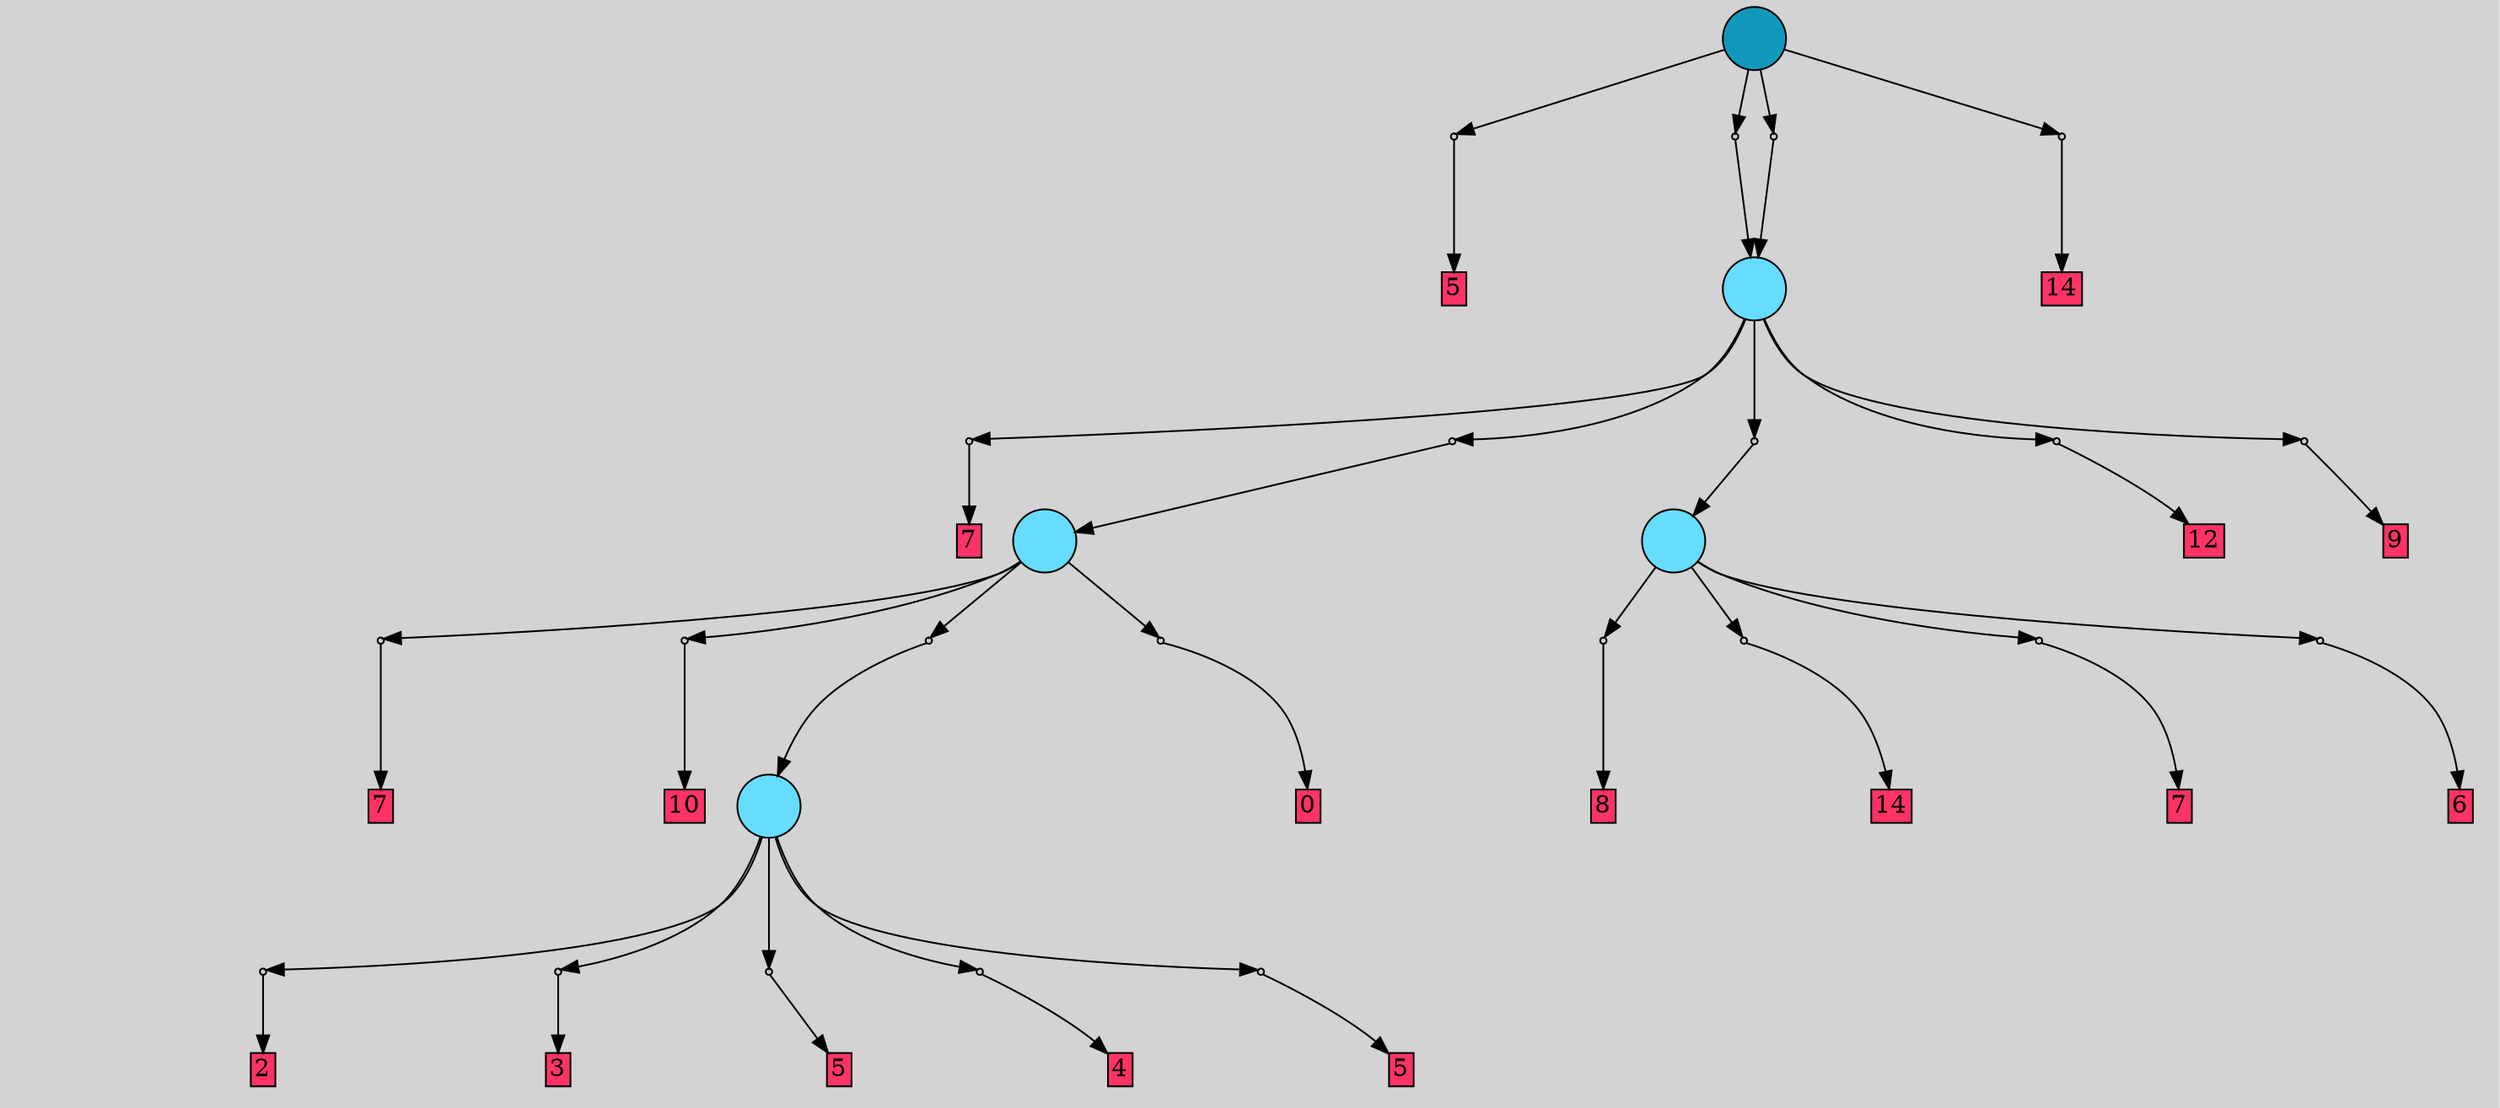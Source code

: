 // File exported with GEGELATI v1.3.1
// On the 2024-04-08 17:45:25
// With the File::TPGGraphDotExporter
digraph{
	graph[pad = "0.212, 0.055" bgcolor = lightgray]
	node[shape=circle style = filled label = ""]
		T794 [fillcolor="#66ddff"]
		T795 [fillcolor="#66ddff"]
		T796 [fillcolor="#66ddff"]
		T804 [fillcolor="#66ddff"]
		T1315 [fillcolor="#1199bb"]
		P26606 [fillcolor="#cccccc" shape=point] //5|
		I26606 [shape=box style=invis label="10|0&2|0#1|0&#92;n"]
		P26606 -> I26606[style=invis]
		A18429 [fillcolor="#ff3366" shape=box margin=0.03 width=0 height=0 label="8"]
		T795 -> P26606 -> A18429
		P26607 [fillcolor="#cccccc" shape=point] //-10|
		I26607 [shape=box style=invis label="3|6&0|0#0|4&#92;n6|5&0|6#0|3&#92;n0|7&2|0#0|3&#92;n0|4&0|7#2|7&#92;n5|1&0|4#0|3&#92;n8|3&0|1#0|7&#92;n3|0&0|3#0|5&#92;n"]
		P26607 -> I26607[style=invis]
		A18430 [fillcolor="#ff3366" shape=box margin=0.03 width=0 height=0 label="14"]
		T795 -> P26607 -> A18430
		P26608 [fillcolor="#cccccc" shape=point] //5|
		I26608 [shape=box style=invis label="3|0&0|7#0|1&#92;n"]
		P26608 -> I26608[style=invis]
		A18431 [fillcolor="#ff3366" shape=box margin=0.03 width=0 height=0 label="7"]
		T795 -> P26608 -> A18431
		P26609 [fillcolor="#cccccc" shape=point] //5|
		I26609 [shape=box style=invis label="3|0&0|7#0|1&#92;n7|7&0|0#0|4&#92;n11|0&0|7#1|6&#92;n"]
		P26609 -> I26609[style=invis]
		A18432 [fillcolor="#ff3366" shape=box margin=0.03 width=0 height=0 label="7"]
		T794 -> P26609 -> A18432
		P26610 [fillcolor="#cccccc" shape=point] //4|
		I26610 [shape=box style=invis label="10|0&2|6#1|6&#92;n"]
		P26610 -> I26610[style=invis]
		A18433 [fillcolor="#ff3366" shape=box margin=0.03 width=0 height=0 label="10"]
		T794 -> P26610 -> A18433
		P26611 [fillcolor="#cccccc" shape=point] //-4|
		I26611 [shape=box style=invis label="9|0&2|0#0|1&#92;n"]
		P26611 -> I26611[style=invis]
		T794 -> P26611 -> T796
		P26612 [fillcolor="#cccccc" shape=point] //7|
		I26612 [shape=box style=invis label="7|4&2|7#0|4&#92;n10|0&0|4#1|2&#92;n"]
		P26612 -> I26612[style=invis]
		A18434 [fillcolor="#ff3366" shape=box margin=0.03 width=0 height=0 label="0"]
		T794 -> P26612 -> A18434
		P26613 [fillcolor="#cccccc" shape=point] //8|
		I26613 [shape=box style=invis label="9|0&0|1#2|0&#92;n"]
		P26613 -> I26613[style=invis]
		A18435 [fillcolor="#ff3366" shape=box margin=0.03 width=0 height=0 label="6"]
		T795 -> P26613 -> A18435
		P26614 [fillcolor="#cccccc" shape=point] //2|
		I26614 [shape=box style=invis label="7|0&2|5#0|4&#92;n"]
		P26614 -> I26614[style=invis]
		A18436 [fillcolor="#ff3366" shape=box margin=0.03 width=0 height=0 label="2"]
		T796 -> P26614 -> A18436
		P26615 [fillcolor="#cccccc" shape=point] //-6|
		I26615 [shape=box style=invis label="11|0&2|5#2|1&#92;n"]
		P26615 -> I26615[style=invis]
		A18437 [fillcolor="#ff3366" shape=box margin=0.03 width=0 height=0 label="3"]
		T796 -> P26615 -> A18437
		P26616 [fillcolor="#cccccc" shape=point] //0|
		I26616 [shape=box style=invis label="4|0&0|3#2|7&#92;n"]
		P26616 -> I26616[style=invis]
		A18438 [fillcolor="#ff3366" shape=box margin=0.03 width=0 height=0 label="5"]
		T796 -> P26616 -> A18438
		P26617 [fillcolor="#cccccc" shape=point] //3|
		I26617 [shape=box style=invis label="1|0&2|5#2|1&#92;n"]
		P26617 -> I26617[style=invis]
		A18439 [fillcolor="#ff3366" shape=box margin=0.03 width=0 height=0 label="4"]
		T796 -> P26617 -> A18439
		P26618 [fillcolor="#cccccc" shape=point] //0|
		I26618 [shape=box style=invis label="8|0&0|3#1|4&#92;n"]
		P26618 -> I26618[style=invis]
		A18440 [fillcolor="#ff3366" shape=box margin=0.03 width=0 height=0 label="5"]
		T796 -> P26618 -> A18440
		P26619 [fillcolor="#cccccc" shape=point] //-1|
		I26619 [shape=box style=invis label="5|7&2|4#0|7&#92;n3|0&2|6#0|7&#92;n"]
		P26619 -> I26619[style=invis]
		A18441 [fillcolor="#ff3366" shape=box margin=0.03 width=0 height=0 label="7"]
		T804 -> P26619 -> A18441
		P26620 [fillcolor="#cccccc" shape=point] //4|
		I26620 [shape=box style=invis label="3|0&2|3#0|3&#92;n"]
		P26620 -> I26620[style=invis]
		T804 -> P26620 -> T794
		P26621 [fillcolor="#cccccc" shape=point] //-6|
		I26621 [shape=box style=invis label="9|0&2|0#0|1&#92;n"]
		P26621 -> I26621[style=invis]
		T804 -> P26621 -> T795
		P26622 [fillcolor="#cccccc" shape=point] //-1|
		I26622 [shape=box style=invis label="6|6&0|0#1|5&#92;n8|0&0|6#2|4&#92;n"]
		P26622 -> I26622[style=invis]
		A18442 [fillcolor="#ff3366" shape=box margin=0.03 width=0 height=0 label="12"]
		T804 -> P26622 -> A18442
		P26623 [fillcolor="#cccccc" shape=point] //7|
		I26623 [shape=box style=invis label=""]
		P26623 -> I26623[style=invis]
		A18443 [fillcolor="#ff3366" shape=box margin=0.03 width=0 height=0 label="9"]
		T804 -> P26623 -> A18443
		P26624 [fillcolor="#cccccc" shape=point] //-2|
		I26624 [shape=box style=invis label="4|0&2|1#2|3&#92;n6|3&0|0#2|3&#92;n6|0&0|3#0|6&#92;n"]
		P26624 -> I26624[style=invis]
		T1315 -> P26624 -> T804
		P26625 [fillcolor="#cccccc" shape=point] //0|
		I26625 [shape=box style=invis label="8|0&0|3#1|4&#92;n"]
		P26625 -> I26625[style=invis]
		A18444 [fillcolor="#ff3366" shape=box margin=0.03 width=0 height=0 label="5"]
		T1315 -> P26625 -> A18444
		P26626 [fillcolor="#cccccc" shape=point] //-10|
		I26626 [shape=box style=invis label="3|6&0|0#0|4&#92;n1|2&0|6#2|1&#92;n8|0&0|4#2|0&#92;n7|5&2|7#1|3&#92;n2|3&0|2#0|0&#92;n3|0&0|3#0|5&#92;n"]
		P26626 -> I26626[style=invis]
		A18445 [fillcolor="#ff3366" shape=box margin=0.03 width=0 height=0 label="14"]
		T1315 -> P26626 -> A18445
		P26627 [fillcolor="#cccccc" shape=point] //10|
		I26627 [shape=box style=invis label="2|5&2|3#2|4&#92;n4|0&2|0#0|5&#92;n"]
		P26627 -> I26627[style=invis]
		T1315 -> P26627 -> T804
		{ rank= same T1315 }
}

